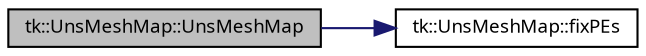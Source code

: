 digraph "tk::UnsMeshMap::UnsMeshMap"
{
 // INTERACTIVE_SVG=YES
  bgcolor="transparent";
  edge [fontname="sans-serif",fontsize="9",labelfontname="sans-serif",labelfontsize="9"];
  node [fontname="sans-serif",fontsize="9",shape=record];
  rankdir="LR";
  Node1 [label="tk::UnsMeshMap::UnsMeshMap",height=0.2,width=0.4,color="black", fillcolor="grey75", style="filled", fontcolor="black"];
  Node1 -> Node2 [color="midnightblue",fontsize="9",style="solid",fontname="sans-serif"];
  Node2 [label="tk::UnsMeshMap::fixPEs",height=0.2,width=0.4,color="black",URL="$classtk_1_1_uns_mesh_map.html#ab1470c9531e460df85ad4c30a21b13e3",tooltip="Check that all PEs create at least a single array element, fix if not. "];
}
